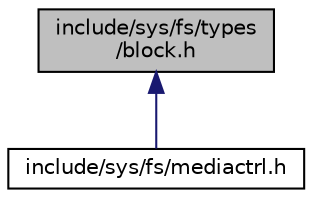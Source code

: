 digraph "include/sys/fs/types/block.h"
{
 // LATEX_PDF_SIZE
  edge [fontname="Helvetica",fontsize="10",labelfontname="Helvetica",labelfontsize="10"];
  node [fontname="Helvetica",fontsize="10",shape=record];
  Node1 [label="include/sys/fs/types\l/block.h",height=0.2,width=0.4,color="black", fillcolor="grey75", style="filled", fontcolor="black",tooltip="定义文件系统块。"];
  Node1 -> Node2 [dir="back",color="midnightblue",fontsize="10",style="solid"];
  Node2 [label="include/sys/fs/mediactrl.h",height=0.2,width=0.4,color="black", fillcolor="white", style="filled",URL="$mediactrl_8h.html",tooltip="实现基本的介质管理。"];
}
